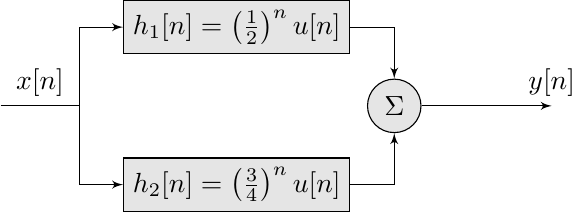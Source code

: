 \documentclass{standalone}
\usepackage{tikz}
\usetikzlibrary{calc}
\usetikzlibrary{positioning}
\usetikzlibrary{shapes,arrows,decorations.pathreplacing,decorations.markings}
\tikzstyle{block} = [draw, fill=gray!20, rectangle]
\tikzstyle{sum} = [draw, fill=gray!20, circle, node distance=1cm]
\tikzstyle{input} = [coordinate]
\tikzstyle{output} = [coordinate]
\tikzstyle{pinstyle} = [pin edge={to-,thin,black}]
\usepackage{pgfplots}
 \pgfplotsset{compat=1.13}
 \usepackage{transparent}

\begin{document}
\begin{tikzpicture}[auto, node distance=2cm,>=latex',scale=1, every node/.style={transform shape}]

    \node[shape=coordinate] at (1,1) (input1) {};
    \node[block] at (3,1) (block1) {$h_1[n] = \left(\frac{1}{2}\right)^nu[n]$};
    \node[shape=coordinate] at ($(block1.east)+(0.5,0)$) (output1) {};
    \draw[->] (input1) -- (block1);
    \draw (block1) -- (output1);

    \node[shape=coordinate] at (1,-1) (input2) {};
    \node[block] at (3,-1) (block2) {$h_2[n] = \left(\frac{3}{4}\right)^nu[n]$};
    \node[shape=coordinate] at ($(block2.east)+(0.5,0)$) (output2) {};
    \draw[->] (input2) -- (block2);
    \draw (block2) -- (output2);

    \node [input, name=input] at (0,0) {};  	
    \node [input, name=conn] at (1,0) {};
    \draw (conn) -- (input1);
    \draw (conn) -- (input2);
    \node [sum, right of=input,node distance=5cm] (sum) {$\Sigma$};
    \draw [->] (output1) -| (sum);
    \draw [->] (output2) -| (sum);

    \draw [draw] (input) -- node {$x[n]$} (conn);
    \node [output, right of=sum] (output) {};
    \draw [->] (sum) -- node[pos=1] {$y[n]$} (output);
\end{tikzpicture}
 
\end{document}
